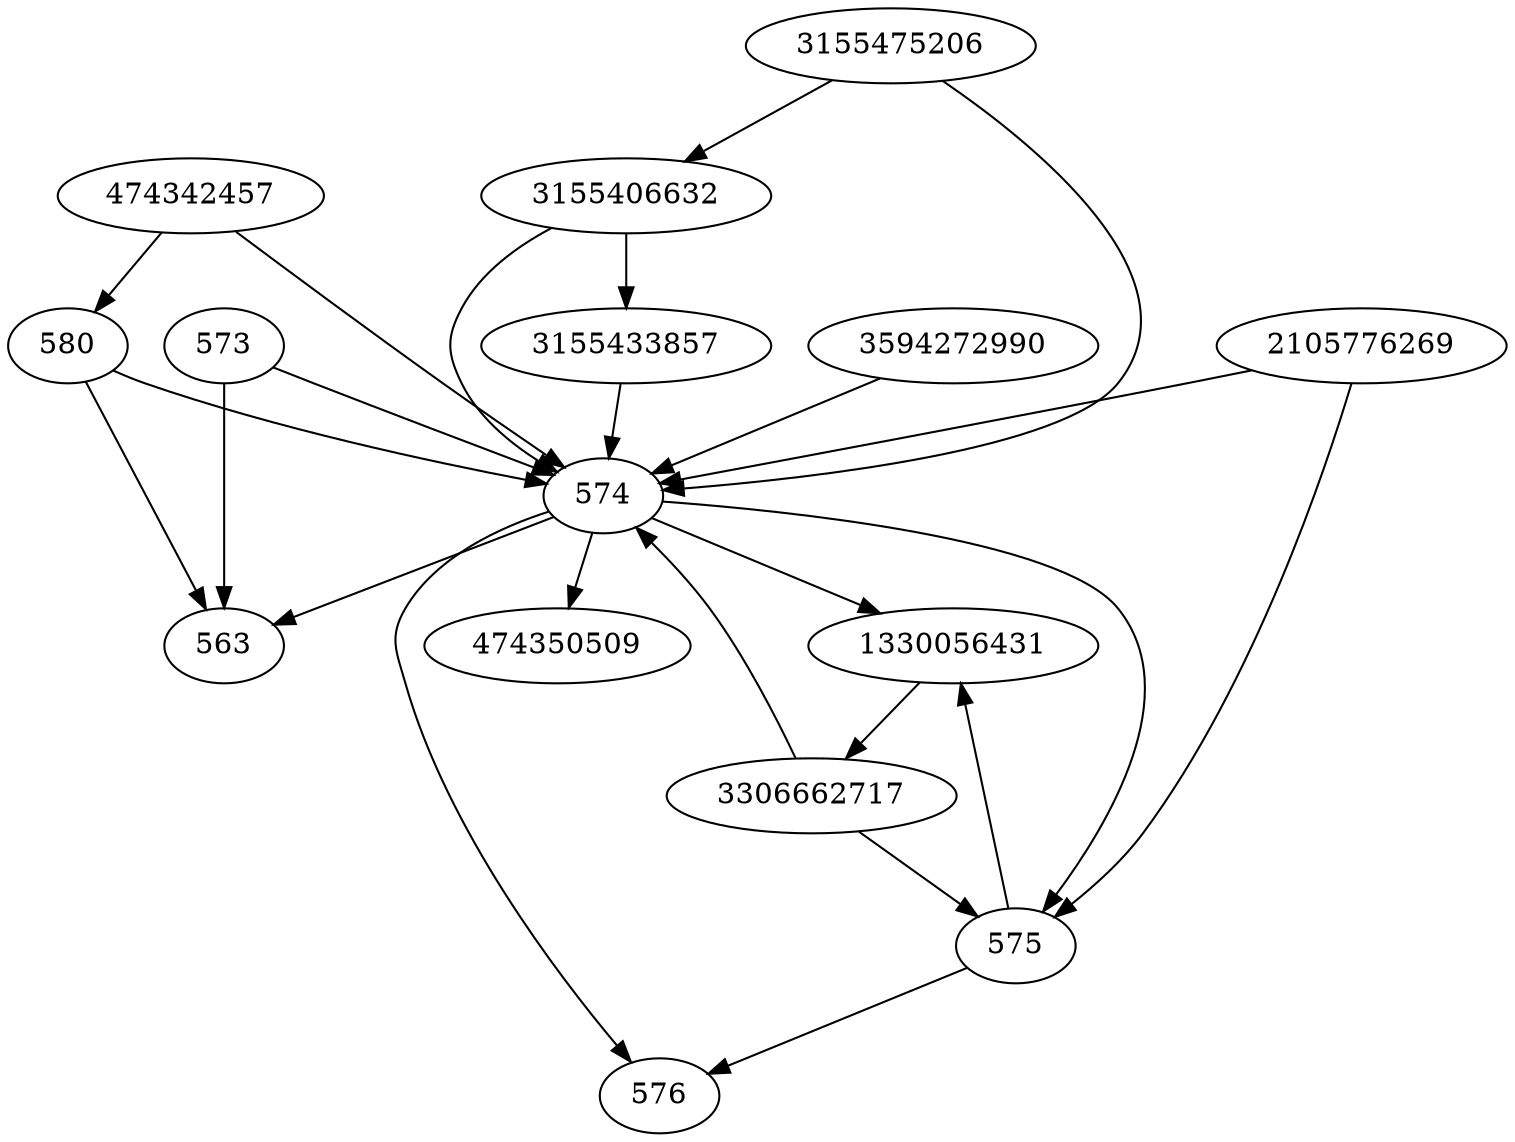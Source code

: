 strict digraph  {
576;
3155433857;
573;
580;
3155475206;
3155406632;
574;
2105776269;
474350509;
1330056431;
563;
474342457;
3306662717;
3594272990;
575;
3155433857 -> 574;
573 -> 574;
573 -> 563;
580 -> 574;
580 -> 563;
3155475206 -> 574;
3155475206 -> 3155406632;
3155406632 -> 3155433857;
3155406632 -> 574;
574 -> 474350509;
574 -> 576;
574 -> 575;
574 -> 563;
574 -> 1330056431;
2105776269 -> 574;
2105776269 -> 575;
1330056431 -> 3306662717;
474342457 -> 574;
474342457 -> 580;
3306662717 -> 574;
3306662717 -> 575;
3594272990 -> 574;
575 -> 576;
575 -> 1330056431;
}
